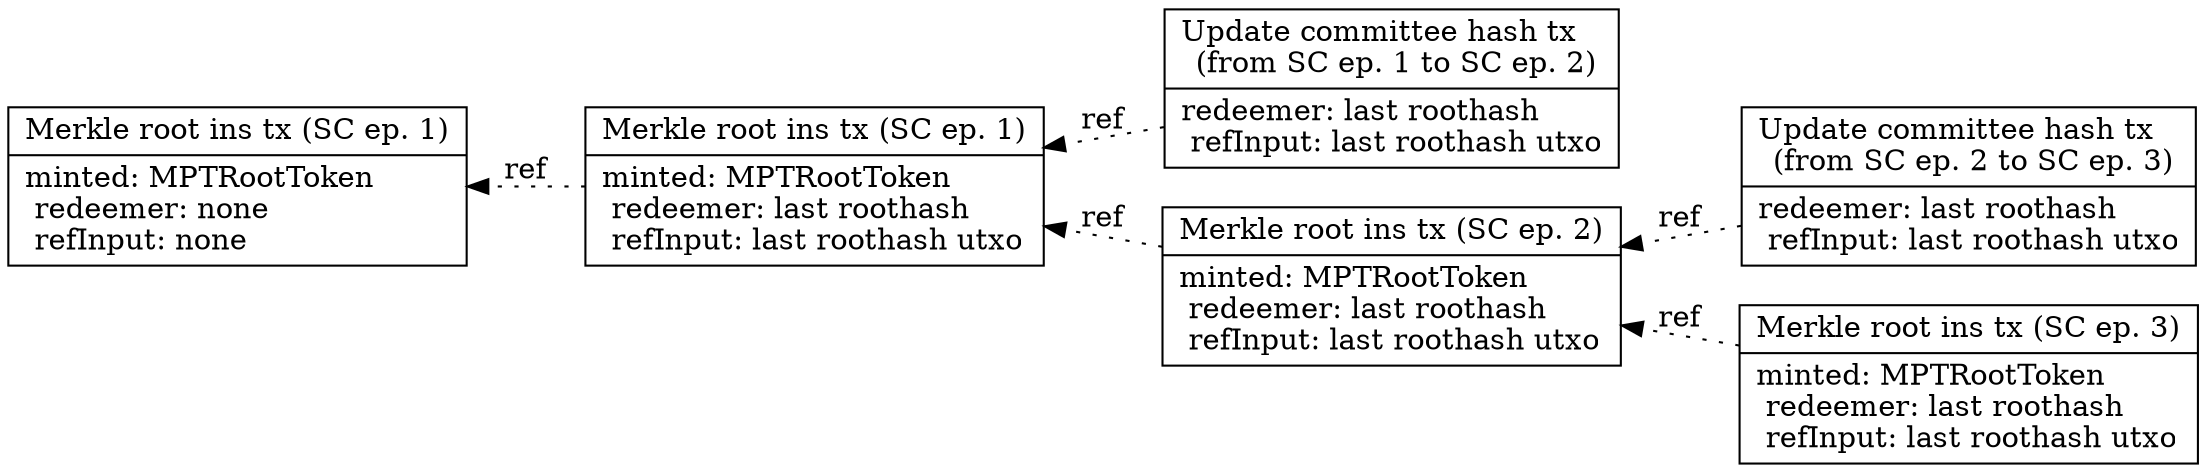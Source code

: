 strict digraph {
  rankdir="RL"

  node [shape=record]

  mRoot1 [label =
    "Merkle root ins tx (SC ep. 1) |
      minted: MPTRootToken\l
      redeemer: none\l
      refInput: none\l
    "]

  mRoot2 [label =
    "Merkle root ins tx (SC ep. 1) |
      minted: MPTRootToken\l
      redeemer: last roothash\l
      refInput: last roothash utxo\l
    "]

  cHashUpd1 [label =
    "Update committee hash tx\l
      (from SC ep. 1 to SC ep. 2) |
      redeemer: last roothash\l
      refInput: last roothash utxo\l
    "]

  mRoot3 [label =
    "Merkle root ins tx (SC ep. 2) |
      minted: MPTRootToken\l
      redeemer: last roothash\l
      refInput: last roothash utxo\l
    "]

  cHashUpd2 [label =
    "Update committee hash tx\l
      (from SC ep. 2 to SC ep. 3) |
      redeemer: last roothash\l
      refInput: last roothash utxo\l
    "]

  mRoot4 [label =
    "Merkle root ins tx (SC ep. 3) |
      minted: MPTRootToken\l
      redeemer: last roothash\l
      refInput: last roothash utxo\l
    "]

  mRoot4 -> mRoot3 -> mRoot2 -> mRoot1 [label = "ref", style = dotted]
  cHashUpd1 -> mRoot2 [label = "ref", style = dotted]
  cHashUpd2 -> mRoot3 [label = "ref", style = dotted]
}
